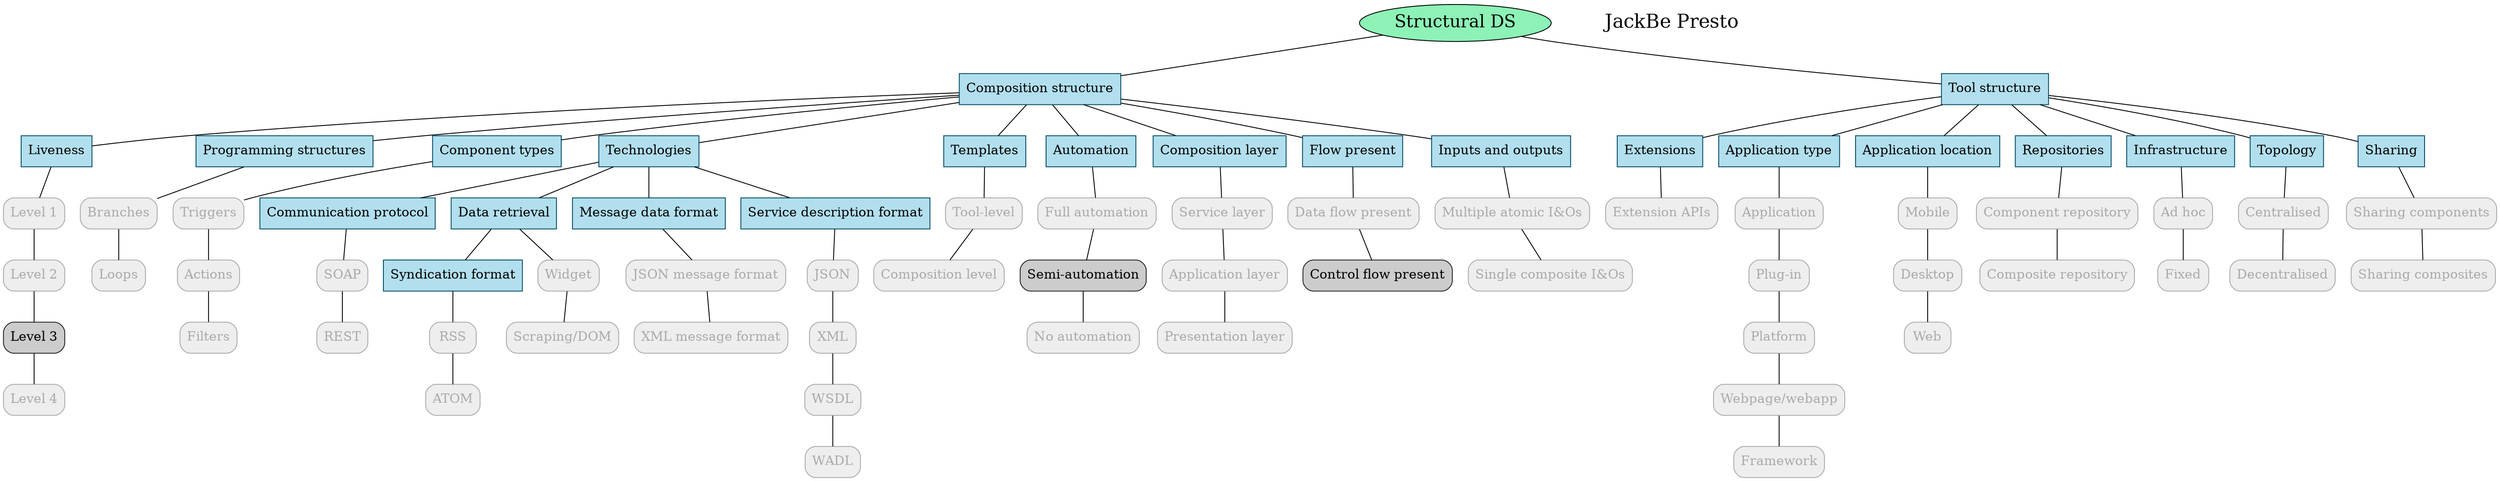 digraph output {node [color="047b35",fillcolor="#8df2b6",style=filled fontsize="20"];
"Structural DS"node [color="#FFFFFF",fillcolor="#FFFFFF",style=filled, fontcolor="#000000" fontsize="22"]; 
 "JackBe Presto" 



node[shape=box,color="#004a63",fillcolor=lightblue2,style=filled fontsize="15"];
"Composition structure","Tool structure","Extensions","Liveness","Programming structures","Component types","Technologies","Communication protocol","Data retrieval","Syndication format","Message data format","Service description format","Templates","Automation","Composition layer","Flow present","Application type","Application location","Repositories","Infrastructure","Topology","Sharing","Inputs and outputs"

node [color="#222222", style="rounded,filled", shape=rect, fontcolor="#000000", fillcolor="#CCCCCC"];
"Level 3","Semi-automation","Control flow present"

node [color="#AAAAAA", style="rounded,filled", shape=rect, fontcolor="#AAAAAA", fillcolor="#EEEEEE"];
"Level 1","Level 2","Level 4","Branches","Loops","Triggers","Actions","Filters","SOAP","REST","Widget","Scraping/DOM","RSS","ATOM","JSON message format","XML message format","JSON","XML","WSDL","WADL","Tool-level","Composition level","Full automation","No automation","Service layer","Application layer","Presentation layer","Data flow present","Application","Plug-in","Platform","Webpage/webapp","Mobile","Desktop","Web","Component repository","Composite repository","Ad hoc","Fixed","Centralised","Decentralised","Sharing components","Sharing composites","Multiple atomic I&Os","Single composite I&Os","Extension APIs","Framework"



"Structural DS"->"Composition structure" [arrowhead=none]
"Structural DS"->"Tool structure" [arrowhead=none]
"Tool structure"->"Extensions" [arrowhead=none]
"Composition structure"->"Liveness" [arrowhead=none]
"Composition structure"->"Programming structures" [arrowhead=none]
"Composition structure"->"Component types" [arrowhead=none]
"Composition structure"->"Technologies" [arrowhead=none]
"Technologies"->"Communication protocol" [arrowhead=none]
"Technologies"->"Data retrieval" [arrowhead=none]
"Data retrieval"->"Syndication format" [arrowhead=none]
"Technologies"->"Message data format" [arrowhead=none]
"Technologies"->"Service description format" [arrowhead=none]
"Composition structure"->"Templates" [arrowhead=none]
"Composition structure"->"Automation" [arrowhead=none]
"Composition structure"->"Composition layer" [arrowhead=none]
"Composition structure"->"Flow present" [arrowhead=none]
"Tool structure"->"Application type" [arrowhead=none]
"Tool structure"->"Application location" [arrowhead=none]
"Tool structure"->"Repositories" [arrowhead=none]
"Tool structure"->"Infrastructure" [arrowhead=none]
"Tool structure"->"Topology" [arrowhead=none]
"Tool structure"->"Sharing" [arrowhead=none]
"Composition structure"->"Inputs and outputs" [arrowhead=none]
"Liveness"->"Level 1"->"Level 2"->"Level 3"->"Level 4" [arrowhead=none]
"Programming structures"->"Branches"->"Loops" [arrowhead=none]
"Component types"->"Triggers"->"Actions"->"Filters" [arrowhead=none]
"Communication protocol"->"SOAP"->"REST" [arrowhead=none]
"Data retrieval"->"Widget"->"Scraping/DOM" [arrowhead=none]
"Syndication format"->"RSS"->"ATOM" [arrowhead=none]
"Message data format"->"JSON message format"->"XML message format" [arrowhead=none]
"Service description format"->"JSON"->"XML"->"WSDL"->"WADL" [arrowhead=none]
"Templates"->"Tool-level"->"Composition level" [arrowhead=none]
"Automation"->"Full automation"->"Semi-automation"->"No automation" [arrowhead=none]
"Composition layer"->"Service layer"->"Application layer"->"Presentation layer" [arrowhead=none]
"Flow present"->"Data flow present"->"Control flow present" [arrowhead=none]
"Application type"->"Application"->"Plug-in"->"Platform"->"Webpage/webapp"->"Framework" [arrowhead=none]
"Application location"->"Mobile"->"Desktop"->"Web" [arrowhead=none]
"Repositories"->"Component repository"->"Composite repository" [arrowhead=none]
"Infrastructure"->"Ad hoc"->"Fixed" [arrowhead=none]
"Topology"->"Centralised"->"Decentralised" [arrowhead=none]
"Sharing"->"Sharing components"->"Sharing composites" [arrowhead=none]
"Inputs and outputs"->"Multiple atomic I&Os"->"Single composite I&Os" [arrowhead=none]
"Extensions"->"Extension APIs" [arrowhead=none]}